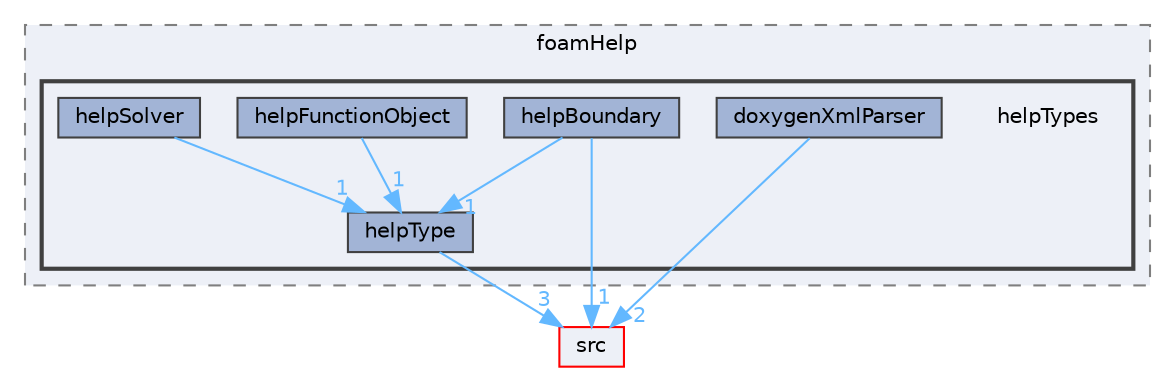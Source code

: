 digraph "applications/utilities/miscellaneous/foamHelp/helpTypes"
{
 // LATEX_PDF_SIZE
  bgcolor="transparent";
  edge [fontname=Helvetica,fontsize=10,labelfontname=Helvetica,labelfontsize=10];
  node [fontname=Helvetica,fontsize=10,shape=box,height=0.2,width=0.4];
  compound=true
  subgraph clusterdir_e9b197d08dffbad36b1bd7288f9a5cd0 {
    graph [ bgcolor="#edf0f7", pencolor="grey50", label="foamHelp", fontname=Helvetica,fontsize=10 style="filled,dashed", URL="dir_e9b197d08dffbad36b1bd7288f9a5cd0.html",tooltip=""]
  subgraph clusterdir_b5fb8d533a2553de813871c14cde32df {
    graph [ bgcolor="#edf0f7", pencolor="grey25", label="", fontname=Helvetica,fontsize=10 style="filled,bold", URL="dir_b5fb8d533a2553de813871c14cde32df.html",tooltip=""]
    dir_b5fb8d533a2553de813871c14cde32df [shape=plaintext, label="helpTypes"];
  dir_d8927592292827acff1ed58d113d3e66 [label="doxygenXmlParser", fillcolor="#a2b4d6", color="grey25", style="filled", URL="dir_d8927592292827acff1ed58d113d3e66.html",tooltip=""];
  dir_b71c145a1a3f90fee5567cba2baf1dd1 [label="helpBoundary", fillcolor="#a2b4d6", color="grey25", style="filled", URL="dir_b71c145a1a3f90fee5567cba2baf1dd1.html",tooltip=""];
  dir_49085ed06e0b418243026e8df827d34f [label="helpFunctionObject", fillcolor="#a2b4d6", color="grey25", style="filled", URL="dir_49085ed06e0b418243026e8df827d34f.html",tooltip=""];
  dir_efefd0ff9567df6043115c5e89a3852f [label="helpSolver", fillcolor="#a2b4d6", color="grey25", style="filled", URL="dir_efefd0ff9567df6043115c5e89a3852f.html",tooltip=""];
  dir_0d4e5ca2c009be1b391d6f05c3f42dd3 [label="helpType", fillcolor="#a2b4d6", color="grey25", style="filled", URL="dir_0d4e5ca2c009be1b391d6f05c3f42dd3.html",tooltip=""];
  }
  }
  dir_68267d1309a1af8e8297ef4c3efbcdba [label="src", fillcolor="#edf0f7", color="red", style="filled", URL="dir_68267d1309a1af8e8297ef4c3efbcdba.html",tooltip=""];
  dir_d8927592292827acff1ed58d113d3e66->dir_68267d1309a1af8e8297ef4c3efbcdba [headlabel="2", labeldistance=1.5 headhref="dir_001034_003729.html" href="dir_001034_003729.html" color="steelblue1" fontcolor="steelblue1"];
  dir_b71c145a1a3f90fee5567cba2baf1dd1->dir_0d4e5ca2c009be1b391d6f05c3f42dd3 [headlabel="1", labeldistance=1.5 headhref="dir_001726_001729.html" href="dir_001726_001729.html" color="steelblue1" fontcolor="steelblue1"];
  dir_b71c145a1a3f90fee5567cba2baf1dd1->dir_68267d1309a1af8e8297ef4c3efbcdba [headlabel="1", labeldistance=1.5 headhref="dir_001726_003729.html" href="dir_001726_003729.html" color="steelblue1" fontcolor="steelblue1"];
  dir_49085ed06e0b418243026e8df827d34f->dir_0d4e5ca2c009be1b391d6f05c3f42dd3 [headlabel="1", labeldistance=1.5 headhref="dir_001727_001729.html" href="dir_001727_001729.html" color="steelblue1" fontcolor="steelblue1"];
  dir_efefd0ff9567df6043115c5e89a3852f->dir_0d4e5ca2c009be1b391d6f05c3f42dd3 [headlabel="1", labeldistance=1.5 headhref="dir_001728_001729.html" href="dir_001728_001729.html" color="steelblue1" fontcolor="steelblue1"];
  dir_0d4e5ca2c009be1b391d6f05c3f42dd3->dir_68267d1309a1af8e8297ef4c3efbcdba [headlabel="3", labeldistance=1.5 headhref="dir_001729_003729.html" href="dir_001729_003729.html" color="steelblue1" fontcolor="steelblue1"];
}
